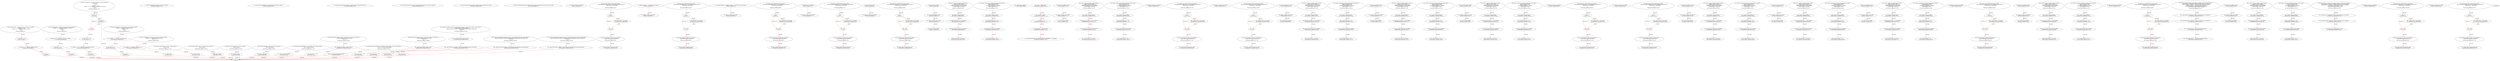 digraph  {
13 [label="2_ function add(uint256 a, uint256 b) internal pure returns (uint256) {\n        uint256 c = a + b;\n        require(c >= a, \"SafeMath: addition overflow\");\n        return c;\n    }\n13-function_definition-3-7", method="add(uint256 a,uint256 b)", type_label=function_definition];
30 [label="3_ uint256 c = a + b;\n30-new_variable-4-4", method="add(uint256 a,uint256 b)", type_label=new_variable];
38 [label="4_ require(c >= a, \"SafeMath: addition overflow\");\n38-expression_statement-5-5", method="add(uint256 a,uint256 b)", type_label=expression_statement];
48 [label="5_ return c;\n48-return-6-6", method="add(uint256 a,uint256 b)", type_label=return];
50 [label="7_ function sub(uint256 a, uint256 b) internal pure returns (uint256) {\n        require(b <= a, \"SafeMath: subtraction overflow\");\n        uint256 c = a - b;\n        return c;\n    }\n50-function_definition-8-12", method="sub(uint256 a,uint256 b)", type_label=function_definition];
67 [label="8_ require(b <= a, \"SafeMath: subtraction overflow\");\n67-expression_statement-9-9", method="sub(uint256 a,uint256 b)", type_label=expression_statement];
77 [label="9_ uint256 c = a - b;\n77-new_variable-10-10", method="sub(uint256 a,uint256 b)", type_label=new_variable];
85 [label="10_ return c;\n85-return-11-11", method="sub(uint256 a,uint256 b)", type_label=return];
87 [label="12_ function mul(uint256 a, uint256 b) internal pure returns (uint256) {\n        if (a == 0) {\n            return 0;\n        }\n        uint256 c = a * b;\n        require(c / a == b, \"SafeMath: multiplication overflow\");\n        return c;\n    }\n87-function_definition-13-20", method="mul(uint256 a,uint256 b)", type_label=function_definition];
104 [label="13_ if_a == 0\n104-if-14-16", method="mul(uint256 a,uint256 b)", type_label=if];
2456 [label="13_ end_if", method="mul(uint256 a,uint256 b)", type_label=end_if];
109 [label="14_ return 0;\n109-return-15-15", method="mul(uint256 a,uint256 b)", type_label=return];
111 [label="16_ uint256 c = a * b;\n111-new_variable-17-17", method="mul(uint256 a,uint256 b)", type_label=new_variable];
119 [label="17_ require(c / a == b, \"SafeMath: multiplication overflow\");\n119-expression_statement-18-18", method="mul(uint256 a,uint256 b)", type_label=expression_statement];
131 [label="18_ return c;\n131-return-19-19", method="mul(uint256 a,uint256 b)", type_label=return];
133 [label="20_ function div(uint256 a, uint256 b) internal pure returns (uint256) {\n        require(b > 0, \"SafeMath: division by zero\");\n        uint256 c = a / b;\n        return c;\n    }\n133-function_definition-21-25", method="div(uint256 a,uint256 b)", type_label=function_definition];
150 [label="21_ require(b > 0, \"SafeMath: division by zero\");\n150-expression_statement-22-22", method="div(uint256 a,uint256 b)", type_label=expression_statement];
160 [label="22_ uint256 c = a / b;\n160-new_variable-23-23", method="div(uint256 a,uint256 b)", type_label=new_variable];
168 [label="23_ return c;\n168-return-24-24", method="div(uint256 a,uint256 b)", type_label=return];
170 [label="25_ function mod(uint256 a, uint256 b) internal pure returns (uint256) {\n        require(b != 0, \"SafeMath: modulo by zero\");\n        return a % b;\n    }\n170-function_definition-26-29", method="mod(uint256 a,uint256 b)", type_label=function_definition];
187 [label="26_ require(b != 0, \"SafeMath: modulo by zero\");\n187-expression_statement-27-27", method="mod(uint256 a,uint256 b)", type_label=expression_statement];
197 [label="27_ return a % b;\n197-return-28-28", method="mod(uint256 a,uint256 b)", type_label=return];
204 [label="31_ function totalSupply() external view returns (uint256);\n204-function_definition-32-32", method="totalSupply()", type_label=function_definition];
212 [label="32_ function balanceOf(address account) external view returns (uint256);\n212-function_definition-33-33", method="balanceOf(address account)", type_label=function_definition];
224 [label="33_ function transfer(address recipient, uint256 amount) external returns (bool);\n224-function_definition-34-34", method="transfer(address recipient,uint256 amount)", type_label=function_definition];
239 [label="34_ function allowance(address owner, address spender) external view returns (uint256);\n239-function_definition-35-35", method="allowance(address owner,address spender)", type_label=function_definition];
255 [label="35_ function approve(address spender, uint256 amount) external returns (bool);\n255-function_definition-36-36", method="approve(address spender,uint256 amount)", type_label=function_definition];
270 [label="36_ function transferFrom(address sender, address recipient, uint256 amount) external returns (bool);\n270-function_definition-37-37", method="transferFrom(address sender,address recipient,uint256 amount)", type_label=function_definition];
328 [label="42_ address payable winner_TOD37;\n328-new_variable-43-43", method="", type_label=new_variable];
332 [label="43_ function play_TOD37(bytes32 guess) public{\n       if (keccak256(abi.encode(guess)) == keccak256(abi.encode('hello'))) {\n            winner_TOD37 = msg.sender;\n        }\n    }\n332-function_definition-44-48", method="play_TOD37(bytes32 guess)", type_label=function_definition];
340 [label="44_ if\n340-if-45-47", method="play_TOD37(bytes32 guess)", type_label=if];
2692 [label="44_ end_if", method="play_TOD37(bytes32 guess)", type_label=end_if];
362 [label="45_ winner_TOD37 = msg.sender;\n362-expression_statement-46-46", method="play_TOD37(bytes32 guess)", type_label=expression_statement];
368 [label="48_ function getReward_TOD37() payable public{\n       winner_TOD37.transfer(msg.value);\n    }\n368-function_definition-49-51", method="getReward_TOD37()", type_label=function_definition];
373 [label="49_ winner_TOD37.transfer(msg.value);\n373-expression_statement-50-50", method="getReward_TOD37()", type_label=expression_statement];
382 [label="51_ mapping (address => uint256) private _balances;\n382-new_variable-52-52", method="", type_label=new_variable];
389 [label="52_ address payable winner_TOD3;\n389-new_variable-53-53", method="", type_label=new_variable];
393 [label="53_ function play_TOD3(bytes32 guess) public{\n       if (keccak256(abi.encode(guess)) == keccak256(abi.encode('hello'))) {\n            winner_TOD3 = msg.sender;\n        }\n    }\n393-function_definition-54-58", method="play_TOD3(bytes32 guess)", type_label=function_definition];
401 [label="54_ if\n401-if-55-57", method="play_TOD3(bytes32 guess)", type_label=if];
2753 [label="54_ end_if", method="play_TOD3(bytes32 guess)", type_label=end_if];
423 [label="55_ winner_TOD3 = msg.sender;\n423-expression_statement-56-56", method="play_TOD3(bytes32 guess)", type_label=expression_statement];
429 [label="58_ function getReward_TOD3() payable public{\n       winner_TOD3.transfer(msg.value);\n    }\n429-function_definition-59-61", method="getReward_TOD3()", type_label=function_definition];
434 [label="59_ winner_TOD3.transfer(msg.value);\n434-expression_statement-60-60", method="getReward_TOD3()", type_label=expression_statement];
443 [label="61_ mapping (address => mapping (address => uint256)) private _allowances;\n443-new_variable-62-62", method="", type_label=new_variable];
452 [label="62_ address payable winner_TOD9;\n452-new_variable-63-63", method="", type_label=new_variable];
456 [label="63_ function play_TOD9(bytes32 guess) public{\n       if (keccak256(abi.encode(guess)) == keccak256(abi.encode('hello'))) {\n            winner_TOD9 = msg.sender;\n        }\n    }\n456-function_definition-64-68", method="play_TOD9(bytes32 guess)", type_label=function_definition];
464 [label="64_ if\n464-if-65-67", method="play_TOD9(bytes32 guess)", type_label=if];
2816 [label="64_ end_if", method="play_TOD9(bytes32 guess)", type_label=end_if];
486 [label="65_ winner_TOD9 = msg.sender;\n486-expression_statement-66-66", method="play_TOD9(bytes32 guess)", type_label=expression_statement];
492 [label="68_ function getReward_TOD9() payable public{\n       winner_TOD9.transfer(msg.value);\n    }\n492-function_definition-69-71", method="getReward_TOD9()", type_label=function_definition];
497 [label="69_ winner_TOD9.transfer(msg.value);\n497-expression_statement-70-70", method="getReward_TOD9()", type_label=expression_statement];
506 [label="71_ uint256 private _totalSupply;\n506-new_variable-72-72", method="", type_label=new_variable];
511 [label="72_ address payable winner_TOD25;\n511-new_variable-73-73", method="", type_label=new_variable];
515 [label="73_ function play_TOD25(bytes32 guess) public{\n       if (keccak256(abi.encode(guess)) == keccak256(abi.encode('hello'))) {\n            winner_TOD25 = msg.sender;\n        }\n    }\n515-function_definition-74-78", method="play_TOD25(bytes32 guess)", type_label=function_definition];
523 [label="74_ if\n523-if-75-77", method="play_TOD25(bytes32 guess)", type_label=if];
2875 [label="74_ end_if", method="play_TOD25(bytes32 guess)", type_label=end_if];
545 [label="75_ winner_TOD25 = msg.sender;\n545-expression_statement-76-76", method="play_TOD25(bytes32 guess)", type_label=expression_statement];
551 [label="78_ function getReward_TOD25() payable public{\n       winner_TOD25.transfer(msg.value);\n    }\n551-function_definition-79-81", method="getReward_TOD25()", type_label=function_definition];
556 [label="79_ winner_TOD25.transfer(msg.value);\n556-expression_statement-80-80", method="getReward_TOD25()", type_label=expression_statement];
565 [label="81_ string private _name;\n565-new_variable-82-82", method="", type_label=new_variable];
570 [label="82_ address payable winner_TOD19;\n570-new_variable-83-83", method="", type_label=new_variable];
574 [label="83_ function play_TOD19(bytes32 guess) public{\n       if (keccak256(abi.encode(guess)) == keccak256(abi.encode('hello'))) {\n            winner_TOD19 = msg.sender;\n        }\n    }\n574-function_definition-84-88", method="play_TOD19(bytes32 guess)", type_label=function_definition];
582 [label="84_ if\n582-if-85-87", method="play_TOD19(bytes32 guess)", type_label=if];
2934 [label="84_ end_if", method="play_TOD19(bytes32 guess)", type_label=end_if];
604 [label="85_ winner_TOD19 = msg.sender;\n604-expression_statement-86-86", method="play_TOD19(bytes32 guess)", type_label=expression_statement];
610 [label="88_ function getReward_TOD19() payable public{\n       winner_TOD19.transfer(msg.value);\n    }\n610-function_definition-89-91", method="getReward_TOD19()", type_label=function_definition];
615 [label="89_ winner_TOD19.transfer(msg.value);\n615-expression_statement-90-90", method="getReward_TOD19()", type_label=expression_statement];
624 [label="91_ string private _symbol;\n624-new_variable-92-92", method="", type_label=new_variable];
629 [label="92_ bool claimed_TOD26 = false;\n629-new_variable-93-93", method="", type_label=new_variable];
635 [label="93_ address payable owner_TOD26;\n635-new_variable-94-94", method="", type_label=new_variable];
639 [label="94_ uint256 reward_TOD26;\n639-new_variable-95-95", method="", type_label=new_variable];
643 [label="95_ function setReward_TOD26() public payable {\n        require (!claimed_TOD26);\n        require(msg.sender == owner_TOD26);\n        owner_TOD26.transfer(reward_TOD26);\n        reward_TOD26 = msg.value;\n    }\n643-function_definition-96-101", method="setReward_TOD26()", type_label=function_definition];
648 [label="96_ require (!claimed_TOD26);\n648-expression_statement-97-97", method="setReward_TOD26()", type_label=expression_statement];
654 [label="97_ require(msg.sender == owner_TOD26);\n654-expression_statement-98-98", method="setReward_TOD26()", type_label=expression_statement];
663 [label="98_ owner_TOD26.transfer(reward_TOD26);\n663-expression_statement-99-99", method="setReward_TOD26()", type_label=expression_statement];
670 [label="99_ reward_TOD26 = msg.value;\n670-expression_statement-100-100", method="setReward_TOD26()", type_label=expression_statement];
676 [label="101_ function claimReward_TOD26(uint256 submission) public {\n        require (!claimed_TOD26);\n        require(submission < 10);\n        msg.sender.transfer(reward_TOD26);\n        claimed_TOD26 = true;\n    }\n676-function_definition-102-107", method="claimReward_TOD26(uint256 submission)", type_label=function_definition];
684 [label="102_ require (!claimed_TOD26);\n684-expression_statement-103-103", method="claimReward_TOD26(uint256 submission)", type_label=expression_statement];
690 [label="103_ require(submission < 10);\n690-expression_statement-104-104", method="claimReward_TOD26(uint256 submission)", type_label=expression_statement];
697 [label="104_ msg.sender.transfer(reward_TOD26);\n697-expression_statement-105-105", method="claimReward_TOD26(uint256 submission)", type_label=expression_statement];
706 [label="105_ claimed_TOD26 = true;\n706-expression_statement-106-106", method="claimReward_TOD26(uint256 submission)", type_label=expression_statement];
711 [label="107_ uint8 private _decimals;\n711-new_variable-108-108", method="", type_label=new_variable];
718 [label="109_ _name = \"UBBC Token\";\n718-expression_statement-110-110", method="", type_label=expression_statement];
723 [label="110_ _symbol = \"UBBC\";\n723-expression_statement-111-111", method="", type_label=expression_statement];
728 [label="111_ _decimals = 18;\n728-expression_statement-112-112", method="", type_label=expression_statement];
732 [label="112_ _totalSupply = 260000000 ether;\n732-expression_statement-113-113", method="", type_label=expression_statement];
737 [label="113_ _balances[0x0e475cd2c1f8222868cf85B4f97D7EB70fB3ffD3] = _totalSupply;\n737-expression_statement-114-114", method="", type_label=expression_statement];
743 [label="115_ bool claimed_TOD20 = false;\n743-new_variable-116-116", method="", type_label=new_variable];
749 [label="116_ address payable owner_TOD20;\n749-new_variable-117-117", method="", type_label=new_variable];
753 [label="117_ uint256 reward_TOD20;\n753-new_variable-118-118", method="", type_label=new_variable];
757 [label="118_ function setReward_TOD20() public payable {\n        require (!claimed_TOD20);\n        require(msg.sender == owner_TOD20);\n        owner_TOD20.transfer(reward_TOD20);\n        reward_TOD20 = msg.value;\n    }\n757-function_definition-119-124", method="setReward_TOD20()", type_label=function_definition];
762 [label="119_ require (!claimed_TOD20);\n762-expression_statement-120-120", method="setReward_TOD20()", type_label=expression_statement];
768 [label="120_ require(msg.sender == owner_TOD20);\n768-expression_statement-121-121", method="setReward_TOD20()", type_label=expression_statement];
777 [label="121_ owner_TOD20.transfer(reward_TOD20);\n777-expression_statement-122-122", method="setReward_TOD20()", type_label=expression_statement];
784 [label="122_ reward_TOD20 = msg.value;\n784-expression_statement-123-123", method="setReward_TOD20()", type_label=expression_statement];
790 [label="124_ function claimReward_TOD20(uint256 submission) public {\n        require (!claimed_TOD20);\n        require(submission < 10);\n        msg.sender.transfer(reward_TOD20);\n        claimed_TOD20 = true;\n    }\n790-function_definition-125-130", method="claimReward_TOD20(uint256 submission)", type_label=function_definition];
798 [label="125_ require (!claimed_TOD20);\n798-expression_statement-126-126", method="claimReward_TOD20(uint256 submission)", type_label=expression_statement];
804 [label="126_ require(submission < 10);\n804-expression_statement-127-127", method="claimReward_TOD20(uint256 submission)", type_label=expression_statement];
811 [label="127_ msg.sender.transfer(reward_TOD20);\n811-expression_statement-128-128", method="claimReward_TOD20(uint256 submission)", type_label=expression_statement];
820 [label="128_ claimed_TOD20 = true;\n820-expression_statement-129-129", method="claimReward_TOD20(uint256 submission)", type_label=expression_statement];
825 [label="130_ address payable winner_TOD31;\n825-new_variable-131-131", method="", type_label=new_variable];
829 [label="131_ function play_TOD31(bytes32 guess) public{\n       if (keccak256(abi.encode(guess)) == keccak256(abi.encode('hello'))) {\n            winner_TOD31 = msg.sender;\n        }\n    }\n829-function_definition-132-136", method="play_TOD31(bytes32 guess)", type_label=function_definition];
837 [label="132_ if\n837-if-133-135", method="play_TOD31(bytes32 guess)", type_label=if];
3189 [label="132_ end_if", method="play_TOD31(bytes32 guess)", type_label=end_if];
859 [label="133_ winner_TOD31 = msg.sender;\n859-expression_statement-134-134", method="play_TOD31(bytes32 guess)", type_label=expression_statement];
865 [label="136_ function getReward_TOD31() payable public{\n       winner_TOD31.transfer(msg.value);\n    }\n865-function_definition-137-139", method="getReward_TOD31()", type_label=function_definition];
870 [label="137_ winner_TOD31.transfer(msg.value);\n870-expression_statement-138-138", method="getReward_TOD31()", type_label=expression_statement];
893 [label="140_ address payable winner_TOD13;\n893-new_variable-141-141", method="", type_label=new_variable];
897 [label="141_ function play_TOD13(bytes32 guess) public{\n       if (keccak256(abi.encode(guess)) == keccak256(abi.encode('hello'))) {\n            winner_TOD13 = msg.sender;\n        }\n    }\n897-function_definition-142-146", method="play_TOD13(bytes32 guess)", type_label=function_definition];
905 [label="142_ if\n905-if-143-145", method="play_TOD13(bytes32 guess)", type_label=if];
3257 [label="142_ end_if", method="play_TOD13(bytes32 guess)", type_label=end_if];
927 [label="143_ winner_TOD13 = msg.sender;\n927-expression_statement-144-144", method="play_TOD13(bytes32 guess)", type_label=expression_statement];
933 [label="146_ function getReward_TOD13() payable public{\n       winner_TOD13.transfer(msg.value);\n    }\n933-function_definition-147-149", method="getReward_TOD13()", type_label=function_definition];
938 [label="147_ winner_TOD13.transfer(msg.value);\n938-expression_statement-148-148", method="getReward_TOD13()", type_label=expression_statement];
961 [label="150_ function name() public view returns (string memory) {\n        return _name;\n    }\n961-function_definition-151-153", method="name()", type_label=function_definition];
970 [label="151_ return _name;\n970-return-152-152", method="name()", type_label=return];
972 [label="153_ bool claimed_TOD32 = false;\n972-new_variable-154-154", method="", type_label=new_variable];
978 [label="154_ address payable owner_TOD32;\n978-new_variable-155-155", method="", type_label=new_variable];
982 [label="155_ uint256 reward_TOD32;\n982-new_variable-156-156", method="", type_label=new_variable];
986 [label="156_ function setReward_TOD32() public payable {\n        require (!claimed_TOD32);\n        require(msg.sender == owner_TOD32);\n        owner_TOD32.transfer(reward_TOD32);\n        reward_TOD32 = msg.value;\n    }\n986-function_definition-157-162", method="setReward_TOD32()", type_label=function_definition];
991 [label="157_ require (!claimed_TOD32);\n991-expression_statement-158-158", method="setReward_TOD32()", type_label=expression_statement];
997 [label="158_ require(msg.sender == owner_TOD32);\n997-expression_statement-159-159", method="setReward_TOD32()", type_label=expression_statement];
1006 [label="159_ owner_TOD32.transfer(reward_TOD32);\n1006-expression_statement-160-160", method="setReward_TOD32()", type_label=expression_statement];
1013 [label="160_ reward_TOD32 = msg.value;\n1013-expression_statement-161-161", method="setReward_TOD32()", type_label=expression_statement];
1019 [label="162_ function claimReward_TOD32(uint256 submission) public {\n        require (!claimed_TOD32);\n        require(submission < 10);\n        msg.sender.transfer(reward_TOD32);\n        claimed_TOD32 = true;\n    }\n1019-function_definition-163-168", method="claimReward_TOD32(uint256 submission)", type_label=function_definition];
1027 [label="163_ require (!claimed_TOD32);\n1027-expression_statement-164-164", method="claimReward_TOD32(uint256 submission)", type_label=expression_statement];
1033 [label="164_ require(submission < 10);\n1033-expression_statement-165-165", method="claimReward_TOD32(uint256 submission)", type_label=expression_statement];
1040 [label="165_ msg.sender.transfer(reward_TOD32);\n1040-expression_statement-166-166", method="claimReward_TOD32(uint256 submission)", type_label=expression_statement];
1049 [label="166_ claimed_TOD32 = true;\n1049-expression_statement-167-167", method="claimReward_TOD32(uint256 submission)", type_label=expression_statement];
1054 [label="168_ function symbol() public view returns (string memory) {\n        return _symbol;\n    }\n1054-function_definition-169-171", method="symbol()", type_label=function_definition];
1063 [label="169_ return _symbol;\n1063-return-170-170", method="symbol()", type_label=return];
1065 [label="171_ bool claimed_TOD38 = false;\n1065-new_variable-172-172", method="", type_label=new_variable];
1071 [label="172_ address payable owner_TOD38;\n1071-new_variable-173-173", method="", type_label=new_variable];
1075 [label="173_ uint256 reward_TOD38;\n1075-new_variable-174-174", method="", type_label=new_variable];
1079 [label="174_ function setReward_TOD38() public payable {\n        require (!claimed_TOD38);\n        require(msg.sender == owner_TOD38);\n        owner_TOD38.transfer(reward_TOD38);\n        reward_TOD38 = msg.value;\n    }\n1079-function_definition-175-180", method="setReward_TOD38()", type_label=function_definition];
1084 [label="175_ require (!claimed_TOD38);\n1084-expression_statement-176-176", method="setReward_TOD38()", type_label=expression_statement];
1090 [label="176_ require(msg.sender == owner_TOD38);\n1090-expression_statement-177-177", method="setReward_TOD38()", type_label=expression_statement];
1099 [label="177_ owner_TOD38.transfer(reward_TOD38);\n1099-expression_statement-178-178", method="setReward_TOD38()", type_label=expression_statement];
1106 [label="178_ reward_TOD38 = msg.value;\n1106-expression_statement-179-179", method="setReward_TOD38()", type_label=expression_statement];
1112 [label="180_ function claimReward_TOD38(uint256 submission) public {\n        require (!claimed_TOD38);\n        require(submission < 10);\n        msg.sender.transfer(reward_TOD38);\n        claimed_TOD38 = true;\n    }\n1112-function_definition-181-186", method="claimReward_TOD38(uint256 submission)", type_label=function_definition];
1120 [label="181_ require (!claimed_TOD38);\n1120-expression_statement-182-182", method="claimReward_TOD38(uint256 submission)", type_label=expression_statement];
1126 [label="182_ require(submission < 10);\n1126-expression_statement-183-183", method="claimReward_TOD38(uint256 submission)", type_label=expression_statement];
1133 [label="183_ msg.sender.transfer(reward_TOD38);\n1133-expression_statement-184-184", method="claimReward_TOD38(uint256 submission)", type_label=expression_statement];
1142 [label="184_ claimed_TOD38 = true;\n1142-expression_statement-185-185", method="claimReward_TOD38(uint256 submission)", type_label=expression_statement];
1147 [label="186_ function decimals() public view returns (uint8) {\n        return _decimals;\n    }\n1147-function_definition-187-189", method="decimals()", type_label=function_definition];
1156 [label="187_ return _decimals;\n1156-return-188-188", method="decimals()", type_label=return];
1158 [label="189_ bool claimed_TOD4 = false;\n1158-new_variable-190-190", method="", type_label=new_variable];
1164 [label="190_ address payable owner_TOD4;\n1164-new_variable-191-191", method="", type_label=new_variable];
1168 [label="191_ uint256 reward_TOD4;\n1168-new_variable-192-192", method="", type_label=new_variable];
1172 [label="192_ function setReward_TOD4() public payable {\n        require (!claimed_TOD4);\n        require(msg.sender == owner_TOD4);\n        owner_TOD4.transfer(reward_TOD4);\n        reward_TOD4 = msg.value;\n    }\n1172-function_definition-193-198", method="setReward_TOD4()", type_label=function_definition];
1177 [label="193_ require (!claimed_TOD4);\n1177-expression_statement-194-194", method="setReward_TOD4()", type_label=expression_statement];
1183 [label="194_ require(msg.sender == owner_TOD4);\n1183-expression_statement-195-195", method="setReward_TOD4()", type_label=expression_statement];
1192 [label="195_ owner_TOD4.transfer(reward_TOD4);\n1192-expression_statement-196-196", method="setReward_TOD4()", type_label=expression_statement];
1199 [label="196_ reward_TOD4 = msg.value;\n1199-expression_statement-197-197", method="setReward_TOD4()", type_label=expression_statement];
1205 [label="198_ function claimReward_TOD4(uint256 submission) public {\n        require (!claimed_TOD4);\n        require(submission < 10);\n        msg.sender.transfer(reward_TOD4);\n        claimed_TOD4 = true;\n    }\n1205-function_definition-199-204", method="claimReward_TOD4(uint256 submission)", type_label=function_definition];
1213 [label="199_ require (!claimed_TOD4);\n1213-expression_statement-200-200", method="claimReward_TOD4(uint256 submission)", type_label=expression_statement];
1219 [label="200_ require(submission < 10);\n1219-expression_statement-201-201", method="claimReward_TOD4(uint256 submission)", type_label=expression_statement];
1226 [label="201_ msg.sender.transfer(reward_TOD4);\n1226-expression_statement-202-202", method="claimReward_TOD4(uint256 submission)", type_label=expression_statement];
1235 [label="202_ claimed_TOD4 = true;\n1235-expression_statement-203-203", method="claimReward_TOD4(uint256 submission)", type_label=expression_statement];
1240 [label="204_ function totalSupply() public view returns (uint256) {\n        return _totalSupply;\n    }\n1240-function_definition-205-207", method="totalSupply()", type_label=function_definition];
1249 [label="205_ return _totalSupply;\n1249-return-206-206", method="totalSupply()", type_label=return];
1251 [label="207_ address payable winner_TOD7;\n1251-new_variable-208-208", method="", type_label=new_variable];
1255 [label="208_ function play_TOD7(bytes32 guess) public{\n       if (keccak256(abi.encode(guess)) == keccak256(abi.encode('hello'))) {\n            winner_TOD7 = msg.sender;\n        }\n    }\n1255-function_definition-209-213", method="play_TOD7(bytes32 guess)", type_label=function_definition];
1263 [label="209_ if\n1263-if-210-212", method="play_TOD7(bytes32 guess)", type_label=if];
3615 [label="209_ end_if", method="play_TOD7(bytes32 guess)", type_label=end_if];
1285 [label="210_ winner_TOD7 = msg.sender;\n1285-expression_statement-211-211", method="play_TOD7(bytes32 guess)", type_label=expression_statement];
1291 [label="213_ function getReward_TOD7() payable public{\n       winner_TOD7.transfer(msg.value);\n    }\n1291-function_definition-214-216", method="getReward_TOD7()", type_label=function_definition];
1296 [label="214_ winner_TOD7.transfer(msg.value);\n1296-expression_statement-215-215", method="getReward_TOD7()", type_label=expression_statement];
1305 [label="216_ function balanceOf(address account) public view returns (uint256) {\n        return _balances[account];\n    }\n1305-function_definition-217-219", method="balanceOf(address account)", type_label=function_definition];
1318 [label="217_ return _balances[account];\n1318-return-218-218", method="balanceOf(address account)", type_label=return];
1322 [label="219_ address payable winner_TOD23;\n1322-new_variable-220-220", method="", type_label=new_variable];
1326 [label="220_ function play_TOD23(bytes32 guess) public{\n       if (keccak256(abi.encode(guess)) == keccak256(abi.encode('hello'))) {\n            winner_TOD23 = msg.sender;\n        }\n    }\n1326-function_definition-221-225", method="play_TOD23(bytes32 guess)", type_label=function_definition];
1334 [label="221_ if\n1334-if-222-224", method="play_TOD23(bytes32 guess)", type_label=if];
3686 [label="221_ end_if", method="play_TOD23(bytes32 guess)", type_label=end_if];
1356 [label="222_ winner_TOD23 = msg.sender;\n1356-expression_statement-223-223", method="play_TOD23(bytes32 guess)", type_label=expression_statement];
1362 [label="225_ function getReward_TOD23() payable public{\n       winner_TOD23.transfer(msg.value);\n    }\n1362-function_definition-226-228", method="getReward_TOD23()", type_label=function_definition];
1367 [label="226_ winner_TOD23.transfer(msg.value);\n1367-expression_statement-227-227", method="getReward_TOD23()", type_label=expression_statement];
1376 [label="228_ function transfer(address recipient, uint256 amount) public  returns (bool) {\n         _transfer(msg.sender, recipient, amount);\n         return true;\n    }\n1376-function_definition-229-232", method="transfer(address recipient,uint256 amount)", type_label=function_definition];
1392 [label="229_ _transfer(msg.sender, recipient, amount);\n1392-expression_statement-230-230", method="transfer(address recipient,uint256 amount)", type_label=expression_statement];
1403 [label="230_ return true;\n1403-return-231-231", method="transfer(address recipient,uint256 amount)", type_label=return];
1406 [label="232_ bool claimed_TOD14 = false;\n1406-new_variable-233-233", method="", type_label=new_variable];
1412 [label="233_ address payable owner_TOD14;\n1412-new_variable-234-234", method="", type_label=new_variable];
1416 [label="234_ uint256 reward_TOD14;\n1416-new_variable-235-235", method="", type_label=new_variable];
1420 [label="235_ function setReward_TOD14() public payable {\n        require (!claimed_TOD14);\n        require(msg.sender == owner_TOD14);\n        owner_TOD14.transfer(reward_TOD14);\n        reward_TOD14 = msg.value;\n    }\n1420-function_definition-236-241", method="setReward_TOD14()", type_label=function_definition];
1425 [label="236_ require (!claimed_TOD14);\n1425-expression_statement-237-237", method="setReward_TOD14()", type_label=expression_statement];
1431 [label="237_ require(msg.sender == owner_TOD14);\n1431-expression_statement-238-238", method="setReward_TOD14()", type_label=expression_statement];
1440 [label="238_ owner_TOD14.transfer(reward_TOD14);\n1440-expression_statement-239-239", method="setReward_TOD14()", type_label=expression_statement];
1447 [label="239_ reward_TOD14 = msg.value;\n1447-expression_statement-240-240", method="setReward_TOD14()", type_label=expression_statement];
1453 [label="241_ function claimReward_TOD14(uint256 submission) public {\n        require (!claimed_TOD14);\n        require(submission < 10);\n        msg.sender.transfer(reward_TOD14);\n        claimed_TOD14 = true;\n    }\n1453-function_definition-242-247", method="claimReward_TOD14(uint256 submission)", type_label=function_definition];
1461 [label="242_ require (!claimed_TOD14);\n1461-expression_statement-243-243", method="claimReward_TOD14(uint256 submission)", type_label=expression_statement];
1467 [label="243_ require(submission < 10);\n1467-expression_statement-244-244", method="claimReward_TOD14(uint256 submission)", type_label=expression_statement];
1474 [label="244_ msg.sender.transfer(reward_TOD14);\n1474-expression_statement-245-245", method="claimReward_TOD14(uint256 submission)", type_label=expression_statement];
1483 [label="245_ claimed_TOD14 = true;\n1483-expression_statement-246-246", method="claimReward_TOD14(uint256 submission)", type_label=expression_statement];
1488 [label="247_ function allowance(address owner, address spender) public  view returns (uint256) {\n        return _allowances[owner][spender];\n    }\n1488-function_definition-248-250", method="allowance(address owner,address spender)", type_label=function_definition];
1505 [label="248_ return _allowances[owner][spender];\n1505-return-249-249", method="allowance(address owner,address spender)", type_label=return];
1511 [label="250_ bool claimed_TOD30 = false;\n1511-new_variable-251-251", method="", type_label=new_variable];
1517 [label="251_ address payable owner_TOD30;\n1517-new_variable-252-252", method="", type_label=new_variable];
1521 [label="252_ uint256 reward_TOD30;\n1521-new_variable-253-253", method="", type_label=new_variable];
1525 [label="253_ function setReward_TOD30() public payable {\n        require (!claimed_TOD30);\n        require(msg.sender == owner_TOD30);\n        owner_TOD30.transfer(reward_TOD30);\n        reward_TOD30 = msg.value;\n    }\n1525-function_definition-254-259", method="setReward_TOD30()", type_label=function_definition];
1530 [label="254_ require (!claimed_TOD30);\n1530-expression_statement-255-255", method="setReward_TOD30()", type_label=expression_statement];
1536 [label="255_ require(msg.sender == owner_TOD30);\n1536-expression_statement-256-256", method="setReward_TOD30()", type_label=expression_statement];
1545 [label="256_ owner_TOD30.transfer(reward_TOD30);\n1545-expression_statement-257-257", method="setReward_TOD30()", type_label=expression_statement];
1552 [label="257_ reward_TOD30 = msg.value;\n1552-expression_statement-258-258", method="setReward_TOD30()", type_label=expression_statement];
1558 [label="259_ function claimReward_TOD30(uint256 submission) public {\n        require (!claimed_TOD30);\n        require(submission < 10);\n        msg.sender.transfer(reward_TOD30);\n        claimed_TOD30 = true;\n    }\n1558-function_definition-260-265", method="claimReward_TOD30(uint256 submission)", type_label=function_definition];
1566 [label="260_ require (!claimed_TOD30);\n1566-expression_statement-261-261", method="claimReward_TOD30(uint256 submission)", type_label=expression_statement];
1572 [label="261_ require(submission < 10);\n1572-expression_statement-262-262", method="claimReward_TOD30(uint256 submission)", type_label=expression_statement];
1579 [label="262_ msg.sender.transfer(reward_TOD30);\n1579-expression_statement-263-263", method="claimReward_TOD30(uint256 submission)", type_label=expression_statement];
1588 [label="263_ claimed_TOD30 = true;\n1588-expression_statement-264-264", method="claimReward_TOD30(uint256 submission)", type_label=expression_statement];
1593 [label="265_ function approve(address spender, uint256 value) public  returns (bool) {\n        _approve(msg.sender, spender, value);\n        return true;\n    }\n1593-function_definition-266-269", method="approve(address spender,uint256 value)", type_label=function_definition];
1609 [label="266_ _approve(msg.sender, spender, value);\n1609-expression_statement-267-267", method="approve(address spender,uint256 value)", type_label=expression_statement];
1620 [label="267_ return true;\n1620-return-268-268", method="approve(address spender,uint256 value)", type_label=return];
1623 [label="269_ bool claimed_TOD8 = false;\n1623-new_variable-270-270", method="", type_label=new_variable];
1629 [label="270_ address payable owner_TOD8;\n1629-new_variable-271-271", method="", type_label=new_variable];
1633 [label="271_ uint256 reward_TOD8;\n1633-new_variable-272-272", method="", type_label=new_variable];
1637 [label="272_ function setReward_TOD8() public payable {\n        require (!claimed_TOD8);\n        require(msg.sender == owner_TOD8);\n        owner_TOD8.transfer(reward_TOD8);\n        reward_TOD8 = msg.value;\n    }\n1637-function_definition-273-278", method="setReward_TOD8()", type_label=function_definition];
1642 [label="273_ require (!claimed_TOD8);\n1642-expression_statement-274-274", method="setReward_TOD8()", type_label=expression_statement];
1648 [label="274_ require(msg.sender == owner_TOD8);\n1648-expression_statement-275-275", method="setReward_TOD8()", type_label=expression_statement];
1657 [label="275_ owner_TOD8.transfer(reward_TOD8);\n1657-expression_statement-276-276", method="setReward_TOD8()", type_label=expression_statement];
1664 [label="276_ reward_TOD8 = msg.value;\n1664-expression_statement-277-277", method="setReward_TOD8()", type_label=expression_statement];
1670 [label="278_ function claimReward_TOD8(uint256 submission) public {\n        require (!claimed_TOD8);\n        require(submission < 10);\n        msg.sender.transfer(reward_TOD8);\n        claimed_TOD8 = true;\n    }\n1670-function_definition-279-284", method="claimReward_TOD8(uint256 submission)", type_label=function_definition];
1678 [label="279_ require (!claimed_TOD8);\n1678-expression_statement-280-280", method="claimReward_TOD8(uint256 submission)", type_label=expression_statement];
1684 [label="280_ require(submission < 10);\n1684-expression_statement-281-281", method="claimReward_TOD8(uint256 submission)", type_label=expression_statement];
1691 [label="281_ msg.sender.transfer(reward_TOD8);\n1691-expression_statement-282-282", method="claimReward_TOD8(uint256 submission)", type_label=expression_statement];
1700 [label="282_ claimed_TOD8 = true;\n1700-expression_statement-283-283", method="claimReward_TOD8(uint256 submission)", type_label=expression_statement];
1705 [label="284_ function transferFrom(address sender, address recipient, uint256 amount) public  returns (bool) {\n        _transfer(sender, recipient, amount);\n        _approve(sender, msg.sender, _allowances[sender][msg.sender].sub(amount));\n        return true;\n    }\n1705-function_definition-285-289", method="transferFrom(address sender,address recipient,uint256 amount)", type_label=function_definition];
1725 [label="285_ _transfer(sender, recipient, amount);\n1725-expression_statement-286-286", method="transferFrom(address sender,address recipient,uint256 amount)", type_label=expression_statement];
1734 [label="286_ _approve(sender, msg.sender, _allowances[sender][msg.sender].sub(amount));\n1734-expression_statement-287-287", method="transferFrom(address sender,address recipient,uint256 amount)", type_label=expression_statement];
1756 [label="287_ return true;\n1756-return-288-288", method="transferFrom(address sender,address recipient,uint256 amount)", type_label=return];
1759 [label="289_ address payable winner_TOD39;\n1759-new_variable-290-290", method="", type_label=new_variable];
1763 [label="290_ function play_TOD39(bytes32 guess) public{\n       if (keccak256(abi.encode(guess)) == keccak256(abi.encode('hello'))) {\n            winner_TOD39 = msg.sender;\n        }\n    }\n1763-function_definition-291-295", method="play_TOD39(bytes32 guess)", type_label=function_definition];
1771 [label="291_ if\n1771-if-292-294", method="play_TOD39(bytes32 guess)", type_label=if];
4123 [label="291_ end_if", method="play_TOD39(bytes32 guess)", type_label=end_if];
1793 [label="292_ winner_TOD39 = msg.sender;\n1793-expression_statement-293-293", method="play_TOD39(bytes32 guess)", type_label=expression_statement];
1799 [label="295_ function getReward_TOD39() payable public{\n       winner_TOD39.transfer(msg.value);\n    }\n1799-function_definition-296-298", method="getReward_TOD39()", type_label=function_definition];
1804 [label="296_ winner_TOD39.transfer(msg.value);\n1804-expression_statement-297-297", method="getReward_TOD39()", type_label=expression_statement];
1813 [label="298_ function increaseAllowance(address spender, uint256 addedValue) public  returns (bool) {\n        _approve(msg.sender, spender, _allowances[msg.sender][spender].add(addedValue));\n        return true;\n    }\n1813-function_definition-299-302", method="increaseAllowance(address spender,uint256 addedValue)", type_label=function_definition];
1829 [label="299_ _approve(msg.sender, spender, _allowances[msg.sender][spender].add(addedValue));\n1829-expression_statement-300-300", method="increaseAllowance(address spender,uint256 addedValue)", type_label=expression_statement];
1851 [label="300_ return true;\n1851-return-301-301", method="increaseAllowance(address spender,uint256 addedValue)", type_label=return];
1854 [label="302_ bool claimed_TOD36 = false;\n1854-new_variable-303-303", method="", type_label=new_variable];
1860 [label="303_ address payable owner_TOD36;\n1860-new_variable-304-304", method="", type_label=new_variable];
1864 [label="304_ uint256 reward_TOD36;\n1864-new_variable-305-305", method="", type_label=new_variable];
1868 [label="305_ function setReward_TOD36() public payable {\n        require (!claimed_TOD36);\n        require(msg.sender == owner_TOD36);\n        owner_TOD36.transfer(reward_TOD36);\n        reward_TOD36 = msg.value;\n    }\n1868-function_definition-306-311", method="setReward_TOD36()", type_label=function_definition];
1873 [label="306_ require (!claimed_TOD36);\n1873-expression_statement-307-307", method="setReward_TOD36()", type_label=expression_statement];
1879 [label="307_ require(msg.sender == owner_TOD36);\n1879-expression_statement-308-308", method="setReward_TOD36()", type_label=expression_statement];
1888 [label="308_ owner_TOD36.transfer(reward_TOD36);\n1888-expression_statement-309-309", method="setReward_TOD36()", type_label=expression_statement];
1895 [label="309_ reward_TOD36 = msg.value;\n1895-expression_statement-310-310", method="setReward_TOD36()", type_label=expression_statement];
1901 [label="311_ function claimReward_TOD36(uint256 submission) public {\n        require (!claimed_TOD36);\n        require(submission < 10);\n        msg.sender.transfer(reward_TOD36);\n        claimed_TOD36 = true;\n    }\n1901-function_definition-312-317", method="claimReward_TOD36(uint256 submission)", type_label=function_definition];
1909 [label="312_ require (!claimed_TOD36);\n1909-expression_statement-313-313", method="claimReward_TOD36(uint256 submission)", type_label=expression_statement];
1915 [label="313_ require(submission < 10);\n1915-expression_statement-314-314", method="claimReward_TOD36(uint256 submission)", type_label=expression_statement];
1922 [label="314_ msg.sender.transfer(reward_TOD36);\n1922-expression_statement-315-315", method="claimReward_TOD36(uint256 submission)", type_label=expression_statement];
1931 [label="315_ claimed_TOD36 = true;\n1931-expression_statement-316-316", method="claimReward_TOD36(uint256 submission)", type_label=expression_statement];
1936 [label="317_ function decreaseAllowance(address spender, uint256 subtractedValue) public  returns (bool) {\n        _approve(msg.sender, spender, _allowances[msg.sender][spender].sub(subtractedValue));\n        return true;\n    }\n1936-function_definition-318-321", method="decreaseAllowance(address spender,uint256 subtractedValue)", type_label=function_definition];
1952 [label="318_ _approve(msg.sender, spender, _allowances[msg.sender][spender].sub(subtractedValue));\n1952-expression_statement-319-319", method="decreaseAllowance(address spender,uint256 subtractedValue)", type_label=expression_statement];
1974 [label="319_ return true;\n1974-return-320-320", method="decreaseAllowance(address spender,uint256 subtractedValue)", type_label=return];
1977 [label="321_ address payable winner_TOD35;\n1977-new_variable-322-322", method="", type_label=new_variable];
1981 [label="322_ function play_TOD35(bytes32 guess) public{\n       if (keccak256(abi.encode(guess)) == keccak256(abi.encode('hello'))) {\n            winner_TOD35 = msg.sender;\n        }\n    }\n1981-function_definition-323-327", method="play_TOD35(bytes32 guess)", type_label=function_definition];
1989 [label="323_ if\n1989-if-324-326", method="play_TOD35(bytes32 guess)", type_label=if];
4341 [label="323_ end_if", method="play_TOD35(bytes32 guess)", type_label=end_if];
2011 [label="324_ winner_TOD35 = msg.sender;\n2011-expression_statement-325-325", method="play_TOD35(bytes32 guess)", type_label=expression_statement];
2017 [label="327_ function getReward_TOD35() payable public{\n       winner_TOD35.transfer(msg.value);\n    }\n2017-function_definition-328-330", method="getReward_TOD35()", type_label=function_definition];
2022 [label="328_ winner_TOD35.transfer(msg.value);\n2022-expression_statement-329-329", method="getReward_TOD35()", type_label=expression_statement];
2031 [label="330_ function _transfer(address sender, address recipient, uint256 amount) internal {\n        require(sender != address(0), \"ERC20: transfer from the zero address\");\n        require(recipient != address(0), \"ERC20: transfer to the zero address\");\n        _balances[sender] = _balances[sender].sub(amount);\n        _balances[recipient] = _balances[recipient].add(amount);\n        emit Transfer(sender, recipient, amount);\n    }\n2031-function_definition-331-337", method="_transfer(address sender,address recipient,uint256 amount)", type_label=function_definition];
2047 [label="331_ require(sender != address(0), \"ERC20: transfer from the zero address\");\n2047-expression_statement-332-332", method="_transfer(address sender,address recipient,uint256 amount)", type_label=expression_statement];
2059 [label="332_ require(recipient != address(0), \"ERC20: transfer to the zero address\");\n2059-expression_statement-333-333", method="_transfer(address sender,address recipient,uint256 amount)", type_label=expression_statement];
2071 [label="333_ _balances[sender] = _balances[sender].sub(amount);\n2071-expression_statement-334-334", method="_transfer(address sender,address recipient,uint256 amount)", type_label=expression_statement];
2084 [label="334_ _balances[recipient] = _balances[recipient].add(amount);\n2084-expression_statement-335-335", method="_transfer(address sender,address recipient,uint256 amount)", type_label=expression_statement];
2105 [label="337_ bool claimed_TOD40 = false;\n2105-new_variable-338-338", method="", type_label=new_variable];
2111 [label="338_ address payable owner_TOD40;\n2111-new_variable-339-339", method="", type_label=new_variable];
2115 [label="339_ uint256 reward_TOD40;\n2115-new_variable-340-340", method="", type_label=new_variable];
2119 [label="340_ function setReward_TOD40() public payable {\n        require (!claimed_TOD40);\n        require(msg.sender == owner_TOD40);\n        owner_TOD40.transfer(reward_TOD40);\n        reward_TOD40 = msg.value;\n    }\n2119-function_definition-341-346", method="setReward_TOD40()", type_label=function_definition];
2124 [label="341_ require (!claimed_TOD40);\n2124-expression_statement-342-342", method="setReward_TOD40()", type_label=expression_statement];
2130 [label="342_ require(msg.sender == owner_TOD40);\n2130-expression_statement-343-343", method="setReward_TOD40()", type_label=expression_statement];
2139 [label="343_ owner_TOD40.transfer(reward_TOD40);\n2139-expression_statement-344-344", method="setReward_TOD40()", type_label=expression_statement];
2146 [label="344_ reward_TOD40 = msg.value;\n2146-expression_statement-345-345", method="setReward_TOD40()", type_label=expression_statement];
2152 [label="346_ function claimReward_TOD40(uint256 submission) public {\n        require (!claimed_TOD40);\n        require(submission < 10);\n        msg.sender.transfer(reward_TOD40);\n        claimed_TOD40 = true;\n    }\n2152-function_definition-347-352", method="claimReward_TOD40(uint256 submission)", type_label=function_definition];
2160 [label="347_ require (!claimed_TOD40);\n2160-expression_statement-348-348", method="claimReward_TOD40(uint256 submission)", type_label=expression_statement];
2166 [label="348_ require(submission < 10);\n2166-expression_statement-349-349", method="claimReward_TOD40(uint256 submission)", type_label=expression_statement];
2173 [label="349_ msg.sender.transfer(reward_TOD40);\n2173-expression_statement-350-350", method="claimReward_TOD40(uint256 submission)", type_label=expression_statement];
2182 [label="350_ claimed_TOD40 = true;\n2182-expression_statement-351-351", method="claimReward_TOD40(uint256 submission)", type_label=expression_statement];
2187 [label="352_ function _approve(address owner, address spender, uint256 value) internal {\n        require(owner != address(0), \"ERC20: approve from the zero address\");\n        require(spender != address(0), \"ERC20: approve to the zero address\");\n        _allowances[owner][spender] = value;\n        emit Approval(owner, spender, value);\n    }\n2187-function_definition-353-358", method="_approve(address owner,address spender,uint256 value)", type_label=function_definition];
2203 [label="353_ require(owner != address(0), \"ERC20: approve from the zero address\");\n2203-expression_statement-354-354", method="_approve(address owner,address spender,uint256 value)", type_label=expression_statement];
2215 [label="354_ require(spender != address(0), \"ERC20: approve to the zero address\");\n2215-expression_statement-355-355", method="_approve(address owner,address spender,uint256 value)", type_label=expression_statement];
2227 [label="355_ _allowances[owner][spender] = value;\n2227-expression_statement-356-356", method="_approve(address owner,address spender,uint256 value)", type_label=expression_statement];
2243 [label="358_ address payable winner_TOD33;\n2243-new_variable-359-359", method="", type_label=new_variable];
2247 [label="359_ function play_TOD33(bytes32 guess) public{\n       if (keccak256(abi.encode(guess)) == keccak256(abi.encode('hello'))) {\n            winner_TOD33 = msg.sender;\n        }\n    }\n2247-function_definition-360-364", method="play_TOD33(bytes32 guess)", type_label=function_definition];
2255 [label="360_ if\n2255-if-361-363", method="play_TOD33(bytes32 guess)", type_label=if];
4607 [label="360_ end_if", method="play_TOD33(bytes32 guess)", type_label=end_if];
2277 [label="361_ winner_TOD33 = msg.sender;\n2277-expression_statement-362-362", method="play_TOD33(bytes32 guess)", type_label=expression_statement];
2283 [label="364_ function getReward_TOD33() payable public{\n       winner_TOD33.transfer(msg.value);\n    }\n2283-function_definition-365-367", method="getReward_TOD33()", type_label=function_definition];
2288 [label="365_ winner_TOD33.transfer(msg.value);\n2288-expression_statement-366-366", method="getReward_TOD33()", type_label=expression_statement];
2303 [label="370_ address payable winner_TOD27;\n2303-new_variable-371-371", method="", type_label=new_variable];
2307 [label="371_ function play_TOD27(bytes32 guess) public{\n       if (keccak256(abi.encode(guess)) == keccak256(abi.encode('hello'))) {\n            winner_TOD27 = msg.sender;\n        }\n    }\n2307-function_definition-372-376", method="play_TOD27(bytes32 guess)", type_label=function_definition];
2315 [label="372_ if\n2315-if-373-375", method="play_TOD27(bytes32 guess)", type_label=if];
4667 [label="372_ end_if", method="play_TOD27(bytes32 guess)", type_label=end_if];
2337 [label="373_ winner_TOD27 = msg.sender;\n2337-expression_statement-374-374", method="play_TOD27(bytes32 guess)", type_label=expression_statement];
2343 [label="376_ function getReward_TOD27() payable public{\n       winner_TOD27.transfer(msg.value);\n    }\n2343-function_definition-377-379", method="getReward_TOD27()", type_label=function_definition];
2348 [label="377_ winner_TOD27.transfer(msg.value);\n2348-expression_statement-378-378", method="getReward_TOD27()", type_label=expression_statement];
1 [label="0_ start_node", method="", type_label=start];
2 [label="0_ exit_node", method="", type_label=exit];
13 -> 30  [color=red, controlflow_type=next_line, edge_type=CFG_edge, key=0, label=next_line];
30 -> 38  [color=red, controlflow_type=next_line, edge_type=CFG_edge, key=0, label=next_line];
38 -> 48  [color=red, controlflow_type=next_line, edge_type=CFG_edge, key=0, label=next_line];
48 -> 2  [color=red, controlflow_type=return_exit, edge_type=CFG_edge, key=0, label=return_exit];
50 -> 67  [color=red, controlflow_type=next_line, edge_type=CFG_edge, key=0, label=next_line];
67 -> 77  [color=red, controlflow_type=next_line, edge_type=CFG_edge, key=0, label=next_line];
77 -> 85  [color=red, controlflow_type=next_line, edge_type=CFG_edge, key=0, label=next_line];
85 -> 2  [color=red, controlflow_type=return_exit, edge_type=CFG_edge, key=0, label=return_exit];
87 -> 104  [color=red, controlflow_type=next_line, edge_type=CFG_edge, key=0, label=next_line];
104 -> 109  [color=red, controlflow_type=pos_next, edge_type=CFG_edge, key=0, label=pos_next];
104 -> 2456  [color=red, controlflow_type=neg_next, edge_type=CFG_edge, key=0, label=neg_next];
2456 -> 111  [color=red, controlflow_type=next_line, edge_type=CFG_edge, key=0, label=next_line];
109 -> 2456  [color=red, controlflow_type=end_if, edge_type=CFG_edge, key=0, label=end_if];
109 -> 2  [color=red, controlflow_type=return_exit, edge_type=CFG_edge, key=0, label=return_exit];
111 -> 119  [color=red, controlflow_type=next_line, edge_type=CFG_edge, key=0, label=next_line];
119 -> 131  [color=red, controlflow_type=next_line, edge_type=CFG_edge, key=0, label=next_line];
131 -> 2  [color=red, controlflow_type=return_exit, edge_type=CFG_edge, key=0, label=return_exit];
133 -> 150  [color=red, controlflow_type=next_line, edge_type=CFG_edge, key=0, label=next_line];
150 -> 160  [color=red, controlflow_type=next_line, edge_type=CFG_edge, key=0, label=next_line];
160 -> 168  [color=red, controlflow_type=next_line, edge_type=CFG_edge, key=0, label=next_line];
168 -> 2  [color=red, controlflow_type=return_exit, edge_type=CFG_edge, key=0, label=return_exit];
170 -> 187  [color=red, controlflow_type=next_line, edge_type=CFG_edge, key=0, label=next_line];
187 -> 197  [color=red, controlflow_type=next_line, edge_type=CFG_edge, key=0, label=next_line];
197 -> 2  [color=red, controlflow_type=return_exit, edge_type=CFG_edge, key=0, label=return_exit];
332 -> 340  [color=red, controlflow_type=next_line, edge_type=CFG_edge, key=0, label=next_line];
340 -> 362  [color=red, controlflow_type=pos_next, edge_type=CFG_edge, key=0, label=pos_next];
340 -> 2692  [color=red, controlflow_type=neg_next, edge_type=CFG_edge, key=0, label=neg_next];
2692 -> 368  [color=red, controlflow_type=next_line, edge_type=CFG_edge, key=0, label=next_line];
362 -> 2692  [color=red, controlflow_type=end_if, edge_type=CFG_edge, key=0, label=end_if];
368 -> 373  [color=red, controlflow_type=next_line, edge_type=CFG_edge, key=0, label=next_line];
382 -> 389  [color=red, controlflow_type=next_line, edge_type=CFG_edge, key=0, label=next_line];
393 -> 401  [color=red, controlflow_type=next_line, edge_type=CFG_edge, key=0, label=next_line];
401 -> 423  [color=red, controlflow_type=pos_next, edge_type=CFG_edge, key=0, label=pos_next];
401 -> 2753  [color=red, controlflow_type=neg_next, edge_type=CFG_edge, key=0, label=neg_next];
2753 -> 429  [color=red, controlflow_type=next_line, edge_type=CFG_edge, key=0, label=next_line];
423 -> 2753  [color=red, controlflow_type=end_if, edge_type=CFG_edge, key=0, label=end_if];
429 -> 434  [color=red, controlflow_type=next_line, edge_type=CFG_edge, key=0, label=next_line];
443 -> 452  [color=red, controlflow_type=next_line, edge_type=CFG_edge, key=0, label=next_line];
456 -> 464  [color=red, controlflow_type=next_line, edge_type=CFG_edge, key=0, label=next_line];
464 -> 486  [color=red, controlflow_type=pos_next, edge_type=CFG_edge, key=0, label=pos_next];
464 -> 2816  [color=red, controlflow_type=neg_next, edge_type=CFG_edge, key=0, label=neg_next];
2816 -> 492  [color=red, controlflow_type=next_line, edge_type=CFG_edge, key=0, label=next_line];
486 -> 2816  [color=red, controlflow_type=end_if, edge_type=CFG_edge, key=0, label=end_if];
492 -> 497  [color=red, controlflow_type=next_line, edge_type=CFG_edge, key=0, label=next_line];
506 -> 511  [color=red, controlflow_type=next_line, edge_type=CFG_edge, key=0, label=next_line];
515 -> 523  [color=red, controlflow_type=next_line, edge_type=CFG_edge, key=0, label=next_line];
523 -> 545  [color=red, controlflow_type=pos_next, edge_type=CFG_edge, key=0, label=pos_next];
523 -> 2875  [color=red, controlflow_type=neg_next, edge_type=CFG_edge, key=0, label=neg_next];
2875 -> 551  [color=red, controlflow_type=next_line, edge_type=CFG_edge, key=0, label=next_line];
545 -> 2875  [color=red, controlflow_type=end_if, edge_type=CFG_edge, key=0, label=end_if];
551 -> 556  [color=red, controlflow_type=next_line, edge_type=CFG_edge, key=0, label=next_line];
565 -> 570  [color=red, controlflow_type=next_line, edge_type=CFG_edge, key=0, label=next_line];
574 -> 582  [color=red, controlflow_type=next_line, edge_type=CFG_edge, key=0, label=next_line];
582 -> 604  [color=red, controlflow_type=pos_next, edge_type=CFG_edge, key=0, label=pos_next];
582 -> 2934  [color=red, controlflow_type=neg_next, edge_type=CFG_edge, key=0, label=neg_next];
2934 -> 610  [color=red, controlflow_type=next_line, edge_type=CFG_edge, key=0, label=next_line];
604 -> 2934  [color=red, controlflow_type=end_if, edge_type=CFG_edge, key=0, label=end_if];
610 -> 615  [color=red, controlflow_type=next_line, edge_type=CFG_edge, key=0, label=next_line];
624 -> 629  [color=red, controlflow_type=next_line, edge_type=CFG_edge, key=0, label=next_line];
629 -> 635  [color=red, controlflow_type=next_line, edge_type=CFG_edge, key=0, label=next_line];
635 -> 639  [color=red, controlflow_type=next_line, edge_type=CFG_edge, key=0, label=next_line];
643 -> 648  [color=red, controlflow_type=next_line, edge_type=CFG_edge, key=0, label=next_line];
648 -> 654  [color=red, controlflow_type=next_line, edge_type=CFG_edge, key=0, label=next_line];
654 -> 663  [color=red, controlflow_type=next_line, edge_type=CFG_edge, key=0, label=next_line];
663 -> 670  [color=red, controlflow_type=next_line, edge_type=CFG_edge, key=0, label=next_line];
676 -> 684  [color=red, controlflow_type=next_line, edge_type=CFG_edge, key=0, label=next_line];
684 -> 690  [color=red, controlflow_type=next_line, edge_type=CFG_edge, key=0, label=next_line];
690 -> 697  [color=red, controlflow_type=next_line, edge_type=CFG_edge, key=0, label=next_line];
697 -> 706  [color=red, controlflow_type=next_line, edge_type=CFG_edge, key=0, label=next_line];
718 -> 723  [color=red, controlflow_type=next_line, edge_type=CFG_edge, key=0, label=next_line];
723 -> 728  [color=red, controlflow_type=next_line, edge_type=CFG_edge, key=0, label=next_line];
728 -> 732  [color=red, controlflow_type=next_line, edge_type=CFG_edge, key=0, label=next_line];
732 -> 737  [color=red, controlflow_type=next_line, edge_type=CFG_edge, key=0, label=next_line];
743 -> 749  [color=red, controlflow_type=next_line, edge_type=CFG_edge, key=0, label=next_line];
749 -> 753  [color=red, controlflow_type=next_line, edge_type=CFG_edge, key=0, label=next_line];
757 -> 762  [color=red, controlflow_type=next_line, edge_type=CFG_edge, key=0, label=next_line];
762 -> 768  [color=red, controlflow_type=next_line, edge_type=CFG_edge, key=0, label=next_line];
768 -> 777  [color=red, controlflow_type=next_line, edge_type=CFG_edge, key=0, label=next_line];
777 -> 784  [color=red, controlflow_type=next_line, edge_type=CFG_edge, key=0, label=next_line];
790 -> 798  [color=red, controlflow_type=next_line, edge_type=CFG_edge, key=0, label=next_line];
798 -> 804  [color=red, controlflow_type=next_line, edge_type=CFG_edge, key=0, label=next_line];
804 -> 811  [color=red, controlflow_type=next_line, edge_type=CFG_edge, key=0, label=next_line];
811 -> 820  [color=red, controlflow_type=next_line, edge_type=CFG_edge, key=0, label=next_line];
829 -> 837  [color=red, controlflow_type=next_line, edge_type=CFG_edge, key=0, label=next_line];
837 -> 859  [color=red, controlflow_type=pos_next, edge_type=CFG_edge, key=0, label=pos_next];
837 -> 3189  [color=red, controlflow_type=neg_next, edge_type=CFG_edge, key=0, label=neg_next];
3189 -> 865  [color=red, controlflow_type=next_line, edge_type=CFG_edge, key=0, label=next_line];
859 -> 3189  [color=red, controlflow_type=end_if, edge_type=CFG_edge, key=0, label=end_if];
865 -> 870  [color=red, controlflow_type=next_line, edge_type=CFG_edge, key=0, label=next_line];
897 -> 905  [color=red, controlflow_type=next_line, edge_type=CFG_edge, key=0, label=next_line];
905 -> 927  [color=red, controlflow_type=pos_next, edge_type=CFG_edge, key=0, label=pos_next];
905 -> 3257  [color=red, controlflow_type=neg_next, edge_type=CFG_edge, key=0, label=neg_next];
3257 -> 933  [color=red, controlflow_type=next_line, edge_type=CFG_edge, key=0, label=next_line];
927 -> 3257  [color=red, controlflow_type=end_if, edge_type=CFG_edge, key=0, label=end_if];
933 -> 938  [color=red, controlflow_type=next_line, edge_type=CFG_edge, key=0, label=next_line];
961 -> 970  [color=red, controlflow_type=next_line, edge_type=CFG_edge, key=0, label=next_line];
970 -> 2  [color=red, controlflow_type=return_exit, edge_type=CFG_edge, key=0, label=return_exit];
972 -> 978  [color=red, controlflow_type=next_line, edge_type=CFG_edge, key=0, label=next_line];
978 -> 982  [color=red, controlflow_type=next_line, edge_type=CFG_edge, key=0, label=next_line];
986 -> 991  [color=red, controlflow_type=next_line, edge_type=CFG_edge, key=0, label=next_line];
991 -> 997  [color=red, controlflow_type=next_line, edge_type=CFG_edge, key=0, label=next_line];
997 -> 1006  [color=red, controlflow_type=next_line, edge_type=CFG_edge, key=0, label=next_line];
1006 -> 1013  [color=red, controlflow_type=next_line, edge_type=CFG_edge, key=0, label=next_line];
1019 -> 1027  [color=red, controlflow_type=next_line, edge_type=CFG_edge, key=0, label=next_line];
1027 -> 1033  [color=red, controlflow_type=next_line, edge_type=CFG_edge, key=0, label=next_line];
1033 -> 1040  [color=red, controlflow_type=next_line, edge_type=CFG_edge, key=0, label=next_line];
1040 -> 1049  [color=red, controlflow_type=next_line, edge_type=CFG_edge, key=0, label=next_line];
1054 -> 1063  [color=red, controlflow_type=next_line, edge_type=CFG_edge, key=0, label=next_line];
1063 -> 2  [color=red, controlflow_type=return_exit, edge_type=CFG_edge, key=0, label=return_exit];
1065 -> 1071  [color=red, controlflow_type=next_line, edge_type=CFG_edge, key=0, label=next_line];
1071 -> 1075  [color=red, controlflow_type=next_line, edge_type=CFG_edge, key=0, label=next_line];
1079 -> 1084  [color=red, controlflow_type=next_line, edge_type=CFG_edge, key=0, label=next_line];
1084 -> 1090  [color=red, controlflow_type=next_line, edge_type=CFG_edge, key=0, label=next_line];
1090 -> 1099  [color=red, controlflow_type=next_line, edge_type=CFG_edge, key=0, label=next_line];
1099 -> 1106  [color=red, controlflow_type=next_line, edge_type=CFG_edge, key=0, label=next_line];
1112 -> 1120  [color=red, controlflow_type=next_line, edge_type=CFG_edge, key=0, label=next_line];
1120 -> 1126  [color=red, controlflow_type=next_line, edge_type=CFG_edge, key=0, label=next_line];
1126 -> 1133  [color=red, controlflow_type=next_line, edge_type=CFG_edge, key=0, label=next_line];
1133 -> 1142  [color=red, controlflow_type=next_line, edge_type=CFG_edge, key=0, label=next_line];
1147 -> 1156  [color=red, controlflow_type=next_line, edge_type=CFG_edge, key=0, label=next_line];
1156 -> 2  [color=red, controlflow_type=return_exit, edge_type=CFG_edge, key=0, label=return_exit];
1158 -> 1164  [color=red, controlflow_type=next_line, edge_type=CFG_edge, key=0, label=next_line];
1164 -> 1168  [color=red, controlflow_type=next_line, edge_type=CFG_edge, key=0, label=next_line];
1172 -> 1177  [color=red, controlflow_type=next_line, edge_type=CFG_edge, key=0, label=next_line];
1177 -> 1183  [color=red, controlflow_type=next_line, edge_type=CFG_edge, key=0, label=next_line];
1183 -> 1192  [color=red, controlflow_type=next_line, edge_type=CFG_edge, key=0, label=next_line];
1192 -> 1199  [color=red, controlflow_type=next_line, edge_type=CFG_edge, key=0, label=next_line];
1205 -> 1213  [color=red, controlflow_type=next_line, edge_type=CFG_edge, key=0, label=next_line];
1213 -> 1219  [color=red, controlflow_type=next_line, edge_type=CFG_edge, key=0, label=next_line];
1219 -> 1226  [color=red, controlflow_type=next_line, edge_type=CFG_edge, key=0, label=next_line];
1226 -> 1235  [color=red, controlflow_type=next_line, edge_type=CFG_edge, key=0, label=next_line];
1240 -> 1249  [color=red, controlflow_type=next_line, edge_type=CFG_edge, key=0, label=next_line];
1249 -> 2  [color=red, controlflow_type=return_exit, edge_type=CFG_edge, key=0, label=return_exit];
1255 -> 1263  [color=red, controlflow_type=next_line, edge_type=CFG_edge, key=0, label=next_line];
1263 -> 1285  [color=red, controlflow_type=pos_next, edge_type=CFG_edge, key=0, label=pos_next];
1263 -> 3615  [color=red, controlflow_type=neg_next, edge_type=CFG_edge, key=0, label=neg_next];
3615 -> 1291  [color=red, controlflow_type=next_line, edge_type=CFG_edge, key=0, label=next_line];
1285 -> 3615  [color=red, controlflow_type=end_if, edge_type=CFG_edge, key=0, label=end_if];
1291 -> 1296  [color=red, controlflow_type=next_line, edge_type=CFG_edge, key=0, label=next_line];
1305 -> 1318  [color=red, controlflow_type=next_line, edge_type=CFG_edge, key=0, label=next_line];
1318 -> 2  [color=red, controlflow_type=return_exit, edge_type=CFG_edge, key=0, label=return_exit];
1326 -> 1334  [color=red, controlflow_type=next_line, edge_type=CFG_edge, key=0, label=next_line];
1334 -> 1356  [color=red, controlflow_type=pos_next, edge_type=CFG_edge, key=0, label=pos_next];
1334 -> 3686  [color=red, controlflow_type=neg_next, edge_type=CFG_edge, key=0, label=neg_next];
3686 -> 1362  [color=red, controlflow_type=next_line, edge_type=CFG_edge, key=0, label=next_line];
1356 -> 3686  [color=red, controlflow_type=end_if, edge_type=CFG_edge, key=0, label=end_if];
1362 -> 1367  [color=red, controlflow_type=next_line, edge_type=CFG_edge, key=0, label=next_line];
1376 -> 1392  [color=red, controlflow_type=next_line, edge_type=CFG_edge, key=0, label=next_line];
1392 -> 1403  [color=red, controlflow_type=next_line, edge_type=CFG_edge, key=0, label=next_line];
1403 -> 2  [color=red, controlflow_type=return_exit, edge_type=CFG_edge, key=0, label=return_exit];
1406 -> 1412  [color=red, controlflow_type=next_line, edge_type=CFG_edge, key=0, label=next_line];
1412 -> 1416  [color=red, controlflow_type=next_line, edge_type=CFG_edge, key=0, label=next_line];
1420 -> 1425  [color=red, controlflow_type=next_line, edge_type=CFG_edge, key=0, label=next_line];
1425 -> 1431  [color=red, controlflow_type=next_line, edge_type=CFG_edge, key=0, label=next_line];
1431 -> 1440  [color=red, controlflow_type=next_line, edge_type=CFG_edge, key=0, label=next_line];
1440 -> 1447  [color=red, controlflow_type=next_line, edge_type=CFG_edge, key=0, label=next_line];
1453 -> 1461  [color=red, controlflow_type=next_line, edge_type=CFG_edge, key=0, label=next_line];
1461 -> 1467  [color=red, controlflow_type=next_line, edge_type=CFG_edge, key=0, label=next_line];
1467 -> 1474  [color=red, controlflow_type=next_line, edge_type=CFG_edge, key=0, label=next_line];
1474 -> 1483  [color=red, controlflow_type=next_line, edge_type=CFG_edge, key=0, label=next_line];
1488 -> 1505  [color=red, controlflow_type=next_line, edge_type=CFG_edge, key=0, label=next_line];
1505 -> 2  [color=red, controlflow_type=return_exit, edge_type=CFG_edge, key=0, label=return_exit];
1511 -> 1517  [color=red, controlflow_type=next_line, edge_type=CFG_edge, key=0, label=next_line];
1517 -> 1521  [color=red, controlflow_type=next_line, edge_type=CFG_edge, key=0, label=next_line];
1525 -> 1530  [color=red, controlflow_type=next_line, edge_type=CFG_edge, key=0, label=next_line];
1530 -> 1536  [color=red, controlflow_type=next_line, edge_type=CFG_edge, key=0, label=next_line];
1536 -> 1545  [color=red, controlflow_type=next_line, edge_type=CFG_edge, key=0, label=next_line];
1545 -> 1552  [color=red, controlflow_type=next_line, edge_type=CFG_edge, key=0, label=next_line];
1558 -> 1566  [color=red, controlflow_type=next_line, edge_type=CFG_edge, key=0, label=next_line];
1566 -> 1572  [color=red, controlflow_type=next_line, edge_type=CFG_edge, key=0, label=next_line];
1572 -> 1579  [color=red, controlflow_type=next_line, edge_type=CFG_edge, key=0, label=next_line];
1579 -> 1588  [color=red, controlflow_type=next_line, edge_type=CFG_edge, key=0, label=next_line];
1593 -> 1609  [color=red, controlflow_type=next_line, edge_type=CFG_edge, key=0, label=next_line];
1609 -> 1620  [color=red, controlflow_type=next_line, edge_type=CFG_edge, key=0, label=next_line];
1620 -> 2  [color=red, controlflow_type=return_exit, edge_type=CFG_edge, key=0, label=return_exit];
1623 -> 1629  [color=red, controlflow_type=next_line, edge_type=CFG_edge, key=0, label=next_line];
1629 -> 1633  [color=red, controlflow_type=next_line, edge_type=CFG_edge, key=0, label=next_line];
1637 -> 1642  [color=red, controlflow_type=next_line, edge_type=CFG_edge, key=0, label=next_line];
1642 -> 1648  [color=red, controlflow_type=next_line, edge_type=CFG_edge, key=0, label=next_line];
1648 -> 1657  [color=red, controlflow_type=next_line, edge_type=CFG_edge, key=0, label=next_line];
1657 -> 1664  [color=red, controlflow_type=next_line, edge_type=CFG_edge, key=0, label=next_line];
1670 -> 1678  [color=red, controlflow_type=next_line, edge_type=CFG_edge, key=0, label=next_line];
1678 -> 1684  [color=red, controlflow_type=next_line, edge_type=CFG_edge, key=0, label=next_line];
1684 -> 1691  [color=red, controlflow_type=next_line, edge_type=CFG_edge, key=0, label=next_line];
1691 -> 1700  [color=red, controlflow_type=next_line, edge_type=CFG_edge, key=0, label=next_line];
1705 -> 1725  [color=red, controlflow_type=next_line, edge_type=CFG_edge, key=0, label=next_line];
1725 -> 1734  [color=red, controlflow_type=next_line, edge_type=CFG_edge, key=0, label=next_line];
1734 -> 1756  [color=red, controlflow_type=next_line, edge_type=CFG_edge, key=0, label=next_line];
1756 -> 2  [color=red, controlflow_type=return_exit, edge_type=CFG_edge, key=0, label=return_exit];
1763 -> 1771  [color=red, controlflow_type=next_line, edge_type=CFG_edge, key=0, label=next_line];
1771 -> 1793  [color=red, controlflow_type=pos_next, edge_type=CFG_edge, key=0, label=pos_next];
1771 -> 4123  [color=red, controlflow_type=neg_next, edge_type=CFG_edge, key=0, label=neg_next];
4123 -> 1799  [color=red, controlflow_type=next_line, edge_type=CFG_edge, key=0, label=next_line];
1793 -> 4123  [color=red, controlflow_type=end_if, edge_type=CFG_edge, key=0, label=end_if];
1799 -> 1804  [color=red, controlflow_type=next_line, edge_type=CFG_edge, key=0, label=next_line];
1813 -> 1829  [color=red, controlflow_type=next_line, edge_type=CFG_edge, key=0, label=next_line];
1829 -> 1851  [color=red, controlflow_type=next_line, edge_type=CFG_edge, key=0, label=next_line];
1851 -> 2  [color=red, controlflow_type=return_exit, edge_type=CFG_edge, key=0, label=return_exit];
1854 -> 1860  [color=red, controlflow_type=next_line, edge_type=CFG_edge, key=0, label=next_line];
1860 -> 1864  [color=red, controlflow_type=next_line, edge_type=CFG_edge, key=0, label=next_line];
1868 -> 1873  [color=red, controlflow_type=next_line, edge_type=CFG_edge, key=0, label=next_line];
1873 -> 1879  [color=red, controlflow_type=next_line, edge_type=CFG_edge, key=0, label=next_line];
1879 -> 1888  [color=red, controlflow_type=next_line, edge_type=CFG_edge, key=0, label=next_line];
1888 -> 1895  [color=red, controlflow_type=next_line, edge_type=CFG_edge, key=0, label=next_line];
1901 -> 1909  [color=red, controlflow_type=next_line, edge_type=CFG_edge, key=0, label=next_line];
1909 -> 1915  [color=red, controlflow_type=next_line, edge_type=CFG_edge, key=0, label=next_line];
1915 -> 1922  [color=red, controlflow_type=next_line, edge_type=CFG_edge, key=0, label=next_line];
1922 -> 1931  [color=red, controlflow_type=next_line, edge_type=CFG_edge, key=0, label=next_line];
1936 -> 1952  [color=red, controlflow_type=next_line, edge_type=CFG_edge, key=0, label=next_line];
1952 -> 1974  [color=red, controlflow_type=next_line, edge_type=CFG_edge, key=0, label=next_line];
1974 -> 2  [color=red, controlflow_type=return_exit, edge_type=CFG_edge, key=0, label=return_exit];
1981 -> 1989  [color=red, controlflow_type=next_line, edge_type=CFG_edge, key=0, label=next_line];
1989 -> 2011  [color=red, controlflow_type=pos_next, edge_type=CFG_edge, key=0, label=pos_next];
1989 -> 4341  [color=red, controlflow_type=neg_next, edge_type=CFG_edge, key=0, label=neg_next];
4341 -> 2017  [color=red, controlflow_type=next_line, edge_type=CFG_edge, key=0, label=next_line];
2011 -> 4341  [color=red, controlflow_type=end_if, edge_type=CFG_edge, key=0, label=end_if];
2017 -> 2022  [color=red, controlflow_type=next_line, edge_type=CFG_edge, key=0, label=next_line];
2031 -> 2047  [color=red, controlflow_type=next_line, edge_type=CFG_edge, key=0, label=next_line];
2047 -> 2059  [color=red, controlflow_type=next_line, edge_type=CFG_edge, key=0, label=next_line];
2059 -> 2071  [color=red, controlflow_type=next_line, edge_type=CFG_edge, key=0, label=next_line];
2071 -> 2084  [color=red, controlflow_type=next_line, edge_type=CFG_edge, key=0, label=next_line];
2105 -> 2111  [color=red, controlflow_type=next_line, edge_type=CFG_edge, key=0, label=next_line];
2111 -> 2115  [color=red, controlflow_type=next_line, edge_type=CFG_edge, key=0, label=next_line];
2119 -> 2124  [color=red, controlflow_type=next_line, edge_type=CFG_edge, key=0, label=next_line];
2124 -> 2130  [color=red, controlflow_type=next_line, edge_type=CFG_edge, key=0, label=next_line];
2130 -> 2139  [color=red, controlflow_type=next_line, edge_type=CFG_edge, key=0, label=next_line];
2139 -> 2146  [color=red, controlflow_type=next_line, edge_type=CFG_edge, key=0, label=next_line];
2152 -> 2160  [color=red, controlflow_type=next_line, edge_type=CFG_edge, key=0, label=next_line];
2160 -> 2166  [color=red, controlflow_type=next_line, edge_type=CFG_edge, key=0, label=next_line];
2166 -> 2173  [color=red, controlflow_type=next_line, edge_type=CFG_edge, key=0, label=next_line];
2173 -> 2182  [color=red, controlflow_type=next_line, edge_type=CFG_edge, key=0, label=next_line];
2187 -> 2203  [color=red, controlflow_type=next_line, edge_type=CFG_edge, key=0, label=next_line];
2203 -> 2215  [color=red, controlflow_type=next_line, edge_type=CFG_edge, key=0, label=next_line];
2215 -> 2227  [color=red, controlflow_type=next_line, edge_type=CFG_edge, key=0, label=next_line];
2247 -> 2255  [color=red, controlflow_type=next_line, edge_type=CFG_edge, key=0, label=next_line];
2255 -> 2277  [color=red, controlflow_type=pos_next, edge_type=CFG_edge, key=0, label=pos_next];
2255 -> 4607  [color=red, controlflow_type=neg_next, edge_type=CFG_edge, key=0, label=neg_next];
4607 -> 2283  [color=red, controlflow_type=next_line, edge_type=CFG_edge, key=0, label=next_line];
2277 -> 4607  [color=red, controlflow_type=end_if, edge_type=CFG_edge, key=0, label=end_if];
2283 -> 2288  [color=red, controlflow_type=next_line, edge_type=CFG_edge, key=0, label=next_line];
2307 -> 2315  [color=red, controlflow_type=next_line, edge_type=CFG_edge, key=0, label=next_line];
2315 -> 2337  [color=red, controlflow_type=pos_next, edge_type=CFG_edge, key=0, label=pos_next];
2315 -> 4667  [color=red, controlflow_type=neg_next, edge_type=CFG_edge, key=0, label=neg_next];
4667 -> 2343  [color=red, controlflow_type=next_line, edge_type=CFG_edge, key=0, label=next_line];
2337 -> 4667  [color=red, controlflow_type=end_if, edge_type=CFG_edge, key=0, label=end_if];
2343 -> 2348  [color=red, controlflow_type=next_line, edge_type=CFG_edge, key=0, label=next_line];
}
